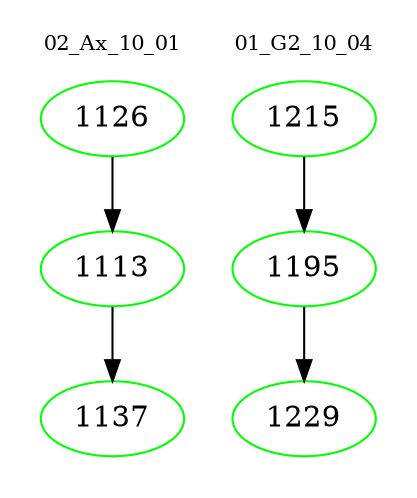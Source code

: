 digraph{
subgraph cluster_0 {
color = white
label = "02_Ax_10_01";
fontsize=10;
T0_1126 [label="1126", color="green"]
T0_1126 -> T0_1113 [color="black"]
T0_1113 [label="1113", color="green"]
T0_1113 -> T0_1137 [color="black"]
T0_1137 [label="1137", color="green"]
}
subgraph cluster_1 {
color = white
label = "01_G2_10_04";
fontsize=10;
T1_1215 [label="1215", color="green"]
T1_1215 -> T1_1195 [color="black"]
T1_1195 [label="1195", color="green"]
T1_1195 -> T1_1229 [color="black"]
T1_1229 [label="1229", color="green"]
}
}
